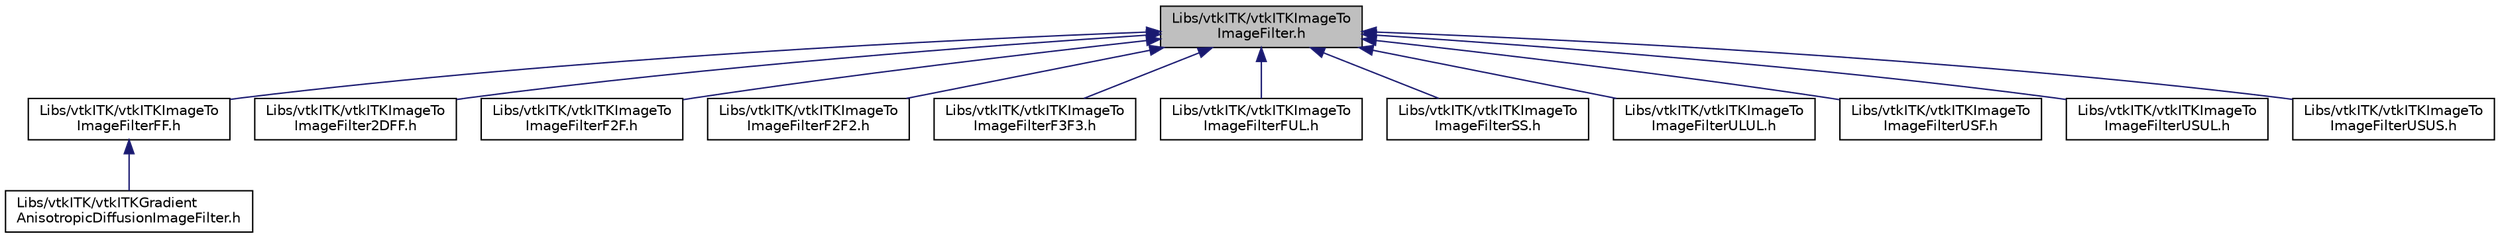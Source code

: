 digraph "Libs/vtkITK/vtkITKImageToImageFilter.h"
{
  bgcolor="transparent";
  edge [fontname="Helvetica",fontsize="10",labelfontname="Helvetica",labelfontsize="10"];
  node [fontname="Helvetica",fontsize="10",shape=record];
  Node16 [label="Libs/vtkITK/vtkITKImageTo\lImageFilter.h",height=0.2,width=0.4,color="black", fillcolor="grey75", style="filled", fontcolor="black"];
  Node16 -> Node17 [dir="back",color="midnightblue",fontsize="10",style="solid",fontname="Helvetica"];
  Node17 [label="Libs/vtkITK/vtkITKImageTo\lImageFilterFF.h",height=0.2,width=0.4,color="black",URL="$vtkITKImageToImageFilterFF_8h.html"];
  Node17 -> Node18 [dir="back",color="midnightblue",fontsize="10",style="solid",fontname="Helvetica"];
  Node18 [label="Libs/vtkITK/vtkITKGradient\lAnisotropicDiffusionImageFilter.h",height=0.2,width=0.4,color="black",URL="$vtkITKGradientAnisotropicDiffusionImageFilter_8h.html"];
  Node16 -> Node19 [dir="back",color="midnightblue",fontsize="10",style="solid",fontname="Helvetica"];
  Node19 [label="Libs/vtkITK/vtkITKImageTo\lImageFilter2DFF.h",height=0.2,width=0.4,color="black",URL="$vtkITKImageToImageFilter2DFF_8h.html"];
  Node16 -> Node20 [dir="back",color="midnightblue",fontsize="10",style="solid",fontname="Helvetica"];
  Node20 [label="Libs/vtkITK/vtkITKImageTo\lImageFilterF2F.h",height=0.2,width=0.4,color="black",URL="$vtkITKImageToImageFilterF2F_8h.html"];
  Node16 -> Node21 [dir="back",color="midnightblue",fontsize="10",style="solid",fontname="Helvetica"];
  Node21 [label="Libs/vtkITK/vtkITKImageTo\lImageFilterF2F2.h",height=0.2,width=0.4,color="black",URL="$vtkITKImageToImageFilterF2F2_8h.html"];
  Node16 -> Node22 [dir="back",color="midnightblue",fontsize="10",style="solid",fontname="Helvetica"];
  Node22 [label="Libs/vtkITK/vtkITKImageTo\lImageFilterF3F3.h",height=0.2,width=0.4,color="black",URL="$vtkITKImageToImageFilterF3F3_8h.html"];
  Node16 -> Node23 [dir="back",color="midnightblue",fontsize="10",style="solid",fontname="Helvetica"];
  Node23 [label="Libs/vtkITK/vtkITKImageTo\lImageFilterFUL.h",height=0.2,width=0.4,color="black",URL="$vtkITKImageToImageFilterFUL_8h.html"];
  Node16 -> Node24 [dir="back",color="midnightblue",fontsize="10",style="solid",fontname="Helvetica"];
  Node24 [label="Libs/vtkITK/vtkITKImageTo\lImageFilterSS.h",height=0.2,width=0.4,color="black",URL="$vtkITKImageToImageFilterSS_8h.html"];
  Node16 -> Node25 [dir="back",color="midnightblue",fontsize="10",style="solid",fontname="Helvetica"];
  Node25 [label="Libs/vtkITK/vtkITKImageTo\lImageFilterULUL.h",height=0.2,width=0.4,color="black",URL="$vtkITKImageToImageFilterULUL_8h.html"];
  Node16 -> Node26 [dir="back",color="midnightblue",fontsize="10",style="solid",fontname="Helvetica"];
  Node26 [label="Libs/vtkITK/vtkITKImageTo\lImageFilterUSF.h",height=0.2,width=0.4,color="black",URL="$vtkITKImageToImageFilterUSF_8h.html"];
  Node16 -> Node27 [dir="back",color="midnightblue",fontsize="10",style="solid",fontname="Helvetica"];
  Node27 [label="Libs/vtkITK/vtkITKImageTo\lImageFilterUSUL.h",height=0.2,width=0.4,color="black",URL="$vtkITKImageToImageFilterUSUL_8h.html"];
  Node16 -> Node28 [dir="back",color="midnightblue",fontsize="10",style="solid",fontname="Helvetica"];
  Node28 [label="Libs/vtkITK/vtkITKImageTo\lImageFilterUSUS.h",height=0.2,width=0.4,color="black",URL="$vtkITKImageToImageFilterUSUS_8h.html"];
}
